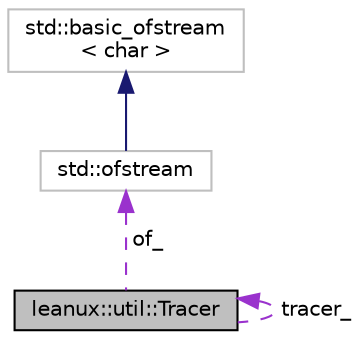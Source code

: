 digraph "leanux::util::Tracer"
{
 // LATEX_PDF_SIZE
  bgcolor="transparent";
  edge [fontname="Helvetica",fontsize="10",labelfontname="Helvetica",labelfontsize="10"];
  node [fontname="Helvetica",fontsize="10",shape=record];
  Node1 [label="leanux::util::Tracer",height=0.2,width=0.4,color="black", fillcolor="grey75", style="filled", fontcolor="black",tooltip="Simple singleton tracing class."];
  Node1 -> Node1 [dir="back",color="darkorchid3",fontsize="10",style="dashed",label=" tracer_" ,fontname="Helvetica"];
  Node2 -> Node1 [dir="back",color="darkorchid3",fontsize="10",style="dashed",label=" of_" ,fontname="Helvetica"];
  Node2 [label="std::ofstream",height=0.2,width=0.4,color="grey75",tooltip="STL class."];
  Node3 -> Node2 [dir="back",color="midnightblue",fontsize="10",style="solid",fontname="Helvetica"];
  Node3 [label="std::basic_ofstream\l\< char \>",height=0.2,width=0.4,color="grey75",tooltip="STL class."];
}
